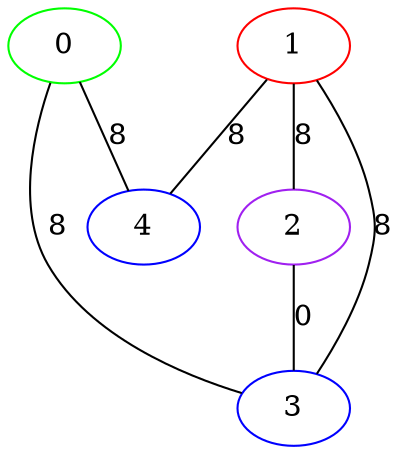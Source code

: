 graph "" {
0 [color=green, weight=2];
1 [color=red, weight=1];
2 [color=purple, weight=4];
3 [color=blue, weight=3];
4 [color=blue, weight=3];
0 -- 3  [key=0, label=8];
0 -- 4  [key=0, label=8];
1 -- 2  [key=0, label=8];
1 -- 3  [key=0, label=8];
1 -- 4  [key=0, label=8];
2 -- 3  [key=0, label=0];
}
